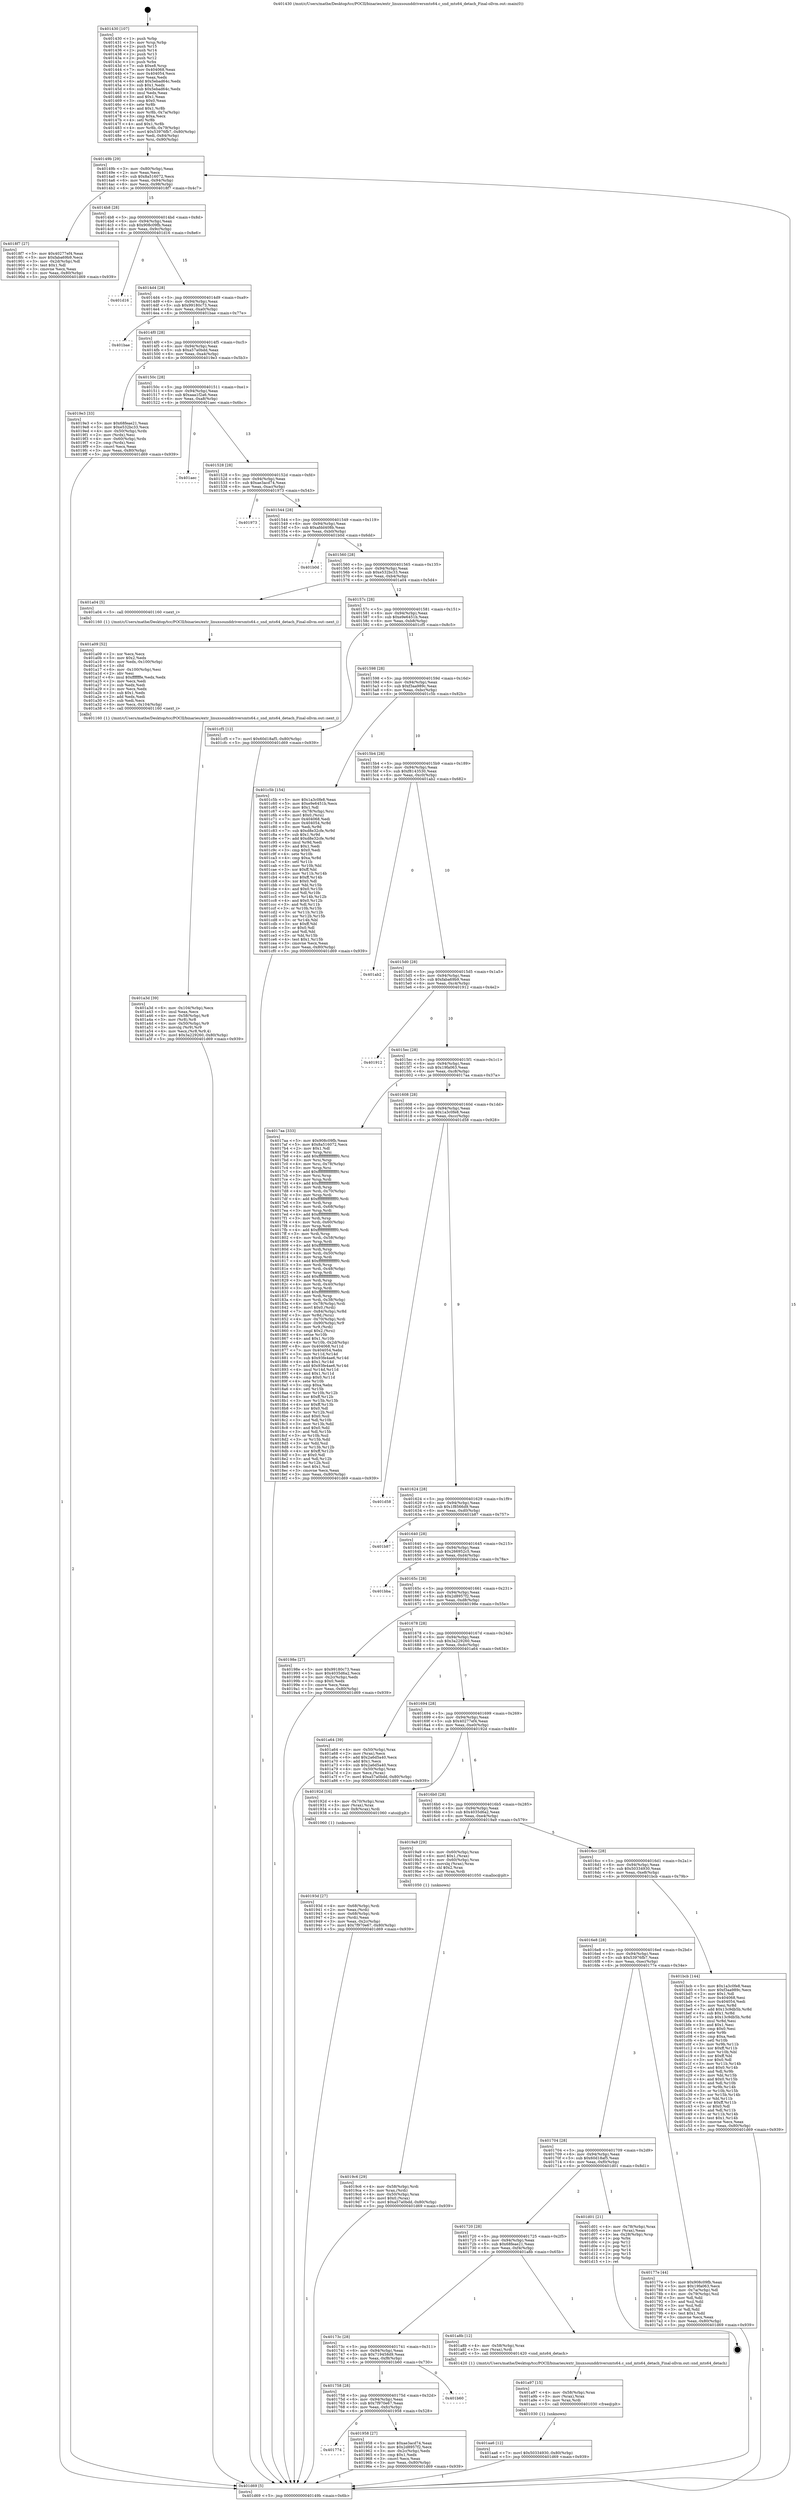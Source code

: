 digraph "0x401430" {
  label = "0x401430 (/mnt/c/Users/mathe/Desktop/tcc/POCII/binaries/extr_linuxsounddriversmts64.c_snd_mts64_detach_Final-ollvm.out::main(0))"
  labelloc = "t"
  node[shape=record]

  Entry [label="",width=0.3,height=0.3,shape=circle,fillcolor=black,style=filled]
  "0x40149b" [label="{
     0x40149b [29]\l
     | [instrs]\l
     &nbsp;&nbsp;0x40149b \<+3\>: mov -0x80(%rbp),%eax\l
     &nbsp;&nbsp;0x40149e \<+2\>: mov %eax,%ecx\l
     &nbsp;&nbsp;0x4014a0 \<+6\>: sub $0x8a516072,%ecx\l
     &nbsp;&nbsp;0x4014a6 \<+6\>: mov %eax,-0x94(%rbp)\l
     &nbsp;&nbsp;0x4014ac \<+6\>: mov %ecx,-0x98(%rbp)\l
     &nbsp;&nbsp;0x4014b2 \<+6\>: je 00000000004018f7 \<main+0x4c7\>\l
  }"]
  "0x4018f7" [label="{
     0x4018f7 [27]\l
     | [instrs]\l
     &nbsp;&nbsp;0x4018f7 \<+5\>: mov $0x40277ef4,%eax\l
     &nbsp;&nbsp;0x4018fc \<+5\>: mov $0xfaba69b9,%ecx\l
     &nbsp;&nbsp;0x401901 \<+3\>: mov -0x2d(%rbp),%dl\l
     &nbsp;&nbsp;0x401904 \<+3\>: test $0x1,%dl\l
     &nbsp;&nbsp;0x401907 \<+3\>: cmovne %ecx,%eax\l
     &nbsp;&nbsp;0x40190a \<+3\>: mov %eax,-0x80(%rbp)\l
     &nbsp;&nbsp;0x40190d \<+5\>: jmp 0000000000401d69 \<main+0x939\>\l
  }"]
  "0x4014b8" [label="{
     0x4014b8 [28]\l
     | [instrs]\l
     &nbsp;&nbsp;0x4014b8 \<+5\>: jmp 00000000004014bd \<main+0x8d\>\l
     &nbsp;&nbsp;0x4014bd \<+6\>: mov -0x94(%rbp),%eax\l
     &nbsp;&nbsp;0x4014c3 \<+5\>: sub $0x908c09fb,%eax\l
     &nbsp;&nbsp;0x4014c8 \<+6\>: mov %eax,-0x9c(%rbp)\l
     &nbsp;&nbsp;0x4014ce \<+6\>: je 0000000000401d16 \<main+0x8e6\>\l
  }"]
  Exit [label="",width=0.3,height=0.3,shape=circle,fillcolor=black,style=filled,peripheries=2]
  "0x401d16" [label="{
     0x401d16\l
  }", style=dashed]
  "0x4014d4" [label="{
     0x4014d4 [28]\l
     | [instrs]\l
     &nbsp;&nbsp;0x4014d4 \<+5\>: jmp 00000000004014d9 \<main+0xa9\>\l
     &nbsp;&nbsp;0x4014d9 \<+6\>: mov -0x94(%rbp),%eax\l
     &nbsp;&nbsp;0x4014df \<+5\>: sub $0x99180c73,%eax\l
     &nbsp;&nbsp;0x4014e4 \<+6\>: mov %eax,-0xa0(%rbp)\l
     &nbsp;&nbsp;0x4014ea \<+6\>: je 0000000000401bae \<main+0x77e\>\l
  }"]
  "0x401aa6" [label="{
     0x401aa6 [12]\l
     | [instrs]\l
     &nbsp;&nbsp;0x401aa6 \<+7\>: movl $0x50334930,-0x80(%rbp)\l
     &nbsp;&nbsp;0x401aad \<+5\>: jmp 0000000000401d69 \<main+0x939\>\l
  }"]
  "0x401bae" [label="{
     0x401bae\l
  }", style=dashed]
  "0x4014f0" [label="{
     0x4014f0 [28]\l
     | [instrs]\l
     &nbsp;&nbsp;0x4014f0 \<+5\>: jmp 00000000004014f5 \<main+0xc5\>\l
     &nbsp;&nbsp;0x4014f5 \<+6\>: mov -0x94(%rbp),%eax\l
     &nbsp;&nbsp;0x4014fb \<+5\>: sub $0xa57a0bdd,%eax\l
     &nbsp;&nbsp;0x401500 \<+6\>: mov %eax,-0xa4(%rbp)\l
     &nbsp;&nbsp;0x401506 \<+6\>: je 00000000004019e3 \<main+0x5b3\>\l
  }"]
  "0x401a97" [label="{
     0x401a97 [15]\l
     | [instrs]\l
     &nbsp;&nbsp;0x401a97 \<+4\>: mov -0x58(%rbp),%rax\l
     &nbsp;&nbsp;0x401a9b \<+3\>: mov (%rax),%rax\l
     &nbsp;&nbsp;0x401a9e \<+3\>: mov %rax,%rdi\l
     &nbsp;&nbsp;0x401aa1 \<+5\>: call 0000000000401030 \<free@plt\>\l
     | [calls]\l
     &nbsp;&nbsp;0x401030 \{1\} (unknown)\l
  }"]
  "0x4019e3" [label="{
     0x4019e3 [33]\l
     | [instrs]\l
     &nbsp;&nbsp;0x4019e3 \<+5\>: mov $0x68feae21,%eax\l
     &nbsp;&nbsp;0x4019e8 \<+5\>: mov $0xe532bc33,%ecx\l
     &nbsp;&nbsp;0x4019ed \<+4\>: mov -0x50(%rbp),%rdx\l
     &nbsp;&nbsp;0x4019f1 \<+2\>: mov (%rdx),%esi\l
     &nbsp;&nbsp;0x4019f3 \<+4\>: mov -0x60(%rbp),%rdx\l
     &nbsp;&nbsp;0x4019f7 \<+2\>: cmp (%rdx),%esi\l
     &nbsp;&nbsp;0x4019f9 \<+3\>: cmovl %ecx,%eax\l
     &nbsp;&nbsp;0x4019fc \<+3\>: mov %eax,-0x80(%rbp)\l
     &nbsp;&nbsp;0x4019ff \<+5\>: jmp 0000000000401d69 \<main+0x939\>\l
  }"]
  "0x40150c" [label="{
     0x40150c [28]\l
     | [instrs]\l
     &nbsp;&nbsp;0x40150c \<+5\>: jmp 0000000000401511 \<main+0xe1\>\l
     &nbsp;&nbsp;0x401511 \<+6\>: mov -0x94(%rbp),%eax\l
     &nbsp;&nbsp;0x401517 \<+5\>: sub $0xaaa1f2a6,%eax\l
     &nbsp;&nbsp;0x40151c \<+6\>: mov %eax,-0xa8(%rbp)\l
     &nbsp;&nbsp;0x401522 \<+6\>: je 0000000000401aec \<main+0x6bc\>\l
  }"]
  "0x401a3d" [label="{
     0x401a3d [39]\l
     | [instrs]\l
     &nbsp;&nbsp;0x401a3d \<+6\>: mov -0x104(%rbp),%ecx\l
     &nbsp;&nbsp;0x401a43 \<+3\>: imul %eax,%ecx\l
     &nbsp;&nbsp;0x401a46 \<+4\>: mov -0x58(%rbp),%r8\l
     &nbsp;&nbsp;0x401a4a \<+3\>: mov (%r8),%r8\l
     &nbsp;&nbsp;0x401a4d \<+4\>: mov -0x50(%rbp),%r9\l
     &nbsp;&nbsp;0x401a51 \<+3\>: movslq (%r9),%r9\l
     &nbsp;&nbsp;0x401a54 \<+4\>: mov %ecx,(%r8,%r9,4)\l
     &nbsp;&nbsp;0x401a58 \<+7\>: movl $0x3a229260,-0x80(%rbp)\l
     &nbsp;&nbsp;0x401a5f \<+5\>: jmp 0000000000401d69 \<main+0x939\>\l
  }"]
  "0x401aec" [label="{
     0x401aec\l
  }", style=dashed]
  "0x401528" [label="{
     0x401528 [28]\l
     | [instrs]\l
     &nbsp;&nbsp;0x401528 \<+5\>: jmp 000000000040152d \<main+0xfd\>\l
     &nbsp;&nbsp;0x40152d \<+6\>: mov -0x94(%rbp),%eax\l
     &nbsp;&nbsp;0x401533 \<+5\>: sub $0xae3acd74,%eax\l
     &nbsp;&nbsp;0x401538 \<+6\>: mov %eax,-0xac(%rbp)\l
     &nbsp;&nbsp;0x40153e \<+6\>: je 0000000000401973 \<main+0x543\>\l
  }"]
  "0x401a09" [label="{
     0x401a09 [52]\l
     | [instrs]\l
     &nbsp;&nbsp;0x401a09 \<+2\>: xor %ecx,%ecx\l
     &nbsp;&nbsp;0x401a0b \<+5\>: mov $0x2,%edx\l
     &nbsp;&nbsp;0x401a10 \<+6\>: mov %edx,-0x100(%rbp)\l
     &nbsp;&nbsp;0x401a16 \<+1\>: cltd\l
     &nbsp;&nbsp;0x401a17 \<+6\>: mov -0x100(%rbp),%esi\l
     &nbsp;&nbsp;0x401a1d \<+2\>: idiv %esi\l
     &nbsp;&nbsp;0x401a1f \<+6\>: imul $0xfffffffe,%edx,%edx\l
     &nbsp;&nbsp;0x401a25 \<+2\>: mov %ecx,%edi\l
     &nbsp;&nbsp;0x401a27 \<+2\>: sub %edx,%edi\l
     &nbsp;&nbsp;0x401a29 \<+2\>: mov %ecx,%edx\l
     &nbsp;&nbsp;0x401a2b \<+3\>: sub $0x1,%edx\l
     &nbsp;&nbsp;0x401a2e \<+2\>: add %edx,%edi\l
     &nbsp;&nbsp;0x401a30 \<+2\>: sub %edi,%ecx\l
     &nbsp;&nbsp;0x401a32 \<+6\>: mov %ecx,-0x104(%rbp)\l
     &nbsp;&nbsp;0x401a38 \<+5\>: call 0000000000401160 \<next_i\>\l
     | [calls]\l
     &nbsp;&nbsp;0x401160 \{1\} (/mnt/c/Users/mathe/Desktop/tcc/POCII/binaries/extr_linuxsounddriversmts64.c_snd_mts64_detach_Final-ollvm.out::next_i)\l
  }"]
  "0x401973" [label="{
     0x401973\l
  }", style=dashed]
  "0x401544" [label="{
     0x401544 [28]\l
     | [instrs]\l
     &nbsp;&nbsp;0x401544 \<+5\>: jmp 0000000000401549 \<main+0x119\>\l
     &nbsp;&nbsp;0x401549 \<+6\>: mov -0x94(%rbp),%eax\l
     &nbsp;&nbsp;0x40154f \<+5\>: sub $0xafdd408b,%eax\l
     &nbsp;&nbsp;0x401554 \<+6\>: mov %eax,-0xb0(%rbp)\l
     &nbsp;&nbsp;0x40155a \<+6\>: je 0000000000401b0d \<main+0x6dd\>\l
  }"]
  "0x4019c6" [label="{
     0x4019c6 [29]\l
     | [instrs]\l
     &nbsp;&nbsp;0x4019c6 \<+4\>: mov -0x58(%rbp),%rdi\l
     &nbsp;&nbsp;0x4019ca \<+3\>: mov %rax,(%rdi)\l
     &nbsp;&nbsp;0x4019cd \<+4\>: mov -0x50(%rbp),%rax\l
     &nbsp;&nbsp;0x4019d1 \<+6\>: movl $0x0,(%rax)\l
     &nbsp;&nbsp;0x4019d7 \<+7\>: movl $0xa57a0bdd,-0x80(%rbp)\l
     &nbsp;&nbsp;0x4019de \<+5\>: jmp 0000000000401d69 \<main+0x939\>\l
  }"]
  "0x401b0d" [label="{
     0x401b0d\l
  }", style=dashed]
  "0x401560" [label="{
     0x401560 [28]\l
     | [instrs]\l
     &nbsp;&nbsp;0x401560 \<+5\>: jmp 0000000000401565 \<main+0x135\>\l
     &nbsp;&nbsp;0x401565 \<+6\>: mov -0x94(%rbp),%eax\l
     &nbsp;&nbsp;0x40156b \<+5\>: sub $0xe532bc33,%eax\l
     &nbsp;&nbsp;0x401570 \<+6\>: mov %eax,-0xb4(%rbp)\l
     &nbsp;&nbsp;0x401576 \<+6\>: je 0000000000401a04 \<main+0x5d4\>\l
  }"]
  "0x401774" [label="{
     0x401774\l
  }", style=dashed]
  "0x401a04" [label="{
     0x401a04 [5]\l
     | [instrs]\l
     &nbsp;&nbsp;0x401a04 \<+5\>: call 0000000000401160 \<next_i\>\l
     | [calls]\l
     &nbsp;&nbsp;0x401160 \{1\} (/mnt/c/Users/mathe/Desktop/tcc/POCII/binaries/extr_linuxsounddriversmts64.c_snd_mts64_detach_Final-ollvm.out::next_i)\l
  }"]
  "0x40157c" [label="{
     0x40157c [28]\l
     | [instrs]\l
     &nbsp;&nbsp;0x40157c \<+5\>: jmp 0000000000401581 \<main+0x151\>\l
     &nbsp;&nbsp;0x401581 \<+6\>: mov -0x94(%rbp),%eax\l
     &nbsp;&nbsp;0x401587 \<+5\>: sub $0xe9e6451b,%eax\l
     &nbsp;&nbsp;0x40158c \<+6\>: mov %eax,-0xb8(%rbp)\l
     &nbsp;&nbsp;0x401592 \<+6\>: je 0000000000401cf5 \<main+0x8c5\>\l
  }"]
  "0x401958" [label="{
     0x401958 [27]\l
     | [instrs]\l
     &nbsp;&nbsp;0x401958 \<+5\>: mov $0xae3acd74,%eax\l
     &nbsp;&nbsp;0x40195d \<+5\>: mov $0x2d8957f2,%ecx\l
     &nbsp;&nbsp;0x401962 \<+3\>: mov -0x2c(%rbp),%edx\l
     &nbsp;&nbsp;0x401965 \<+3\>: cmp $0x1,%edx\l
     &nbsp;&nbsp;0x401968 \<+3\>: cmovl %ecx,%eax\l
     &nbsp;&nbsp;0x40196b \<+3\>: mov %eax,-0x80(%rbp)\l
     &nbsp;&nbsp;0x40196e \<+5\>: jmp 0000000000401d69 \<main+0x939\>\l
  }"]
  "0x401cf5" [label="{
     0x401cf5 [12]\l
     | [instrs]\l
     &nbsp;&nbsp;0x401cf5 \<+7\>: movl $0x60d18af5,-0x80(%rbp)\l
     &nbsp;&nbsp;0x401cfc \<+5\>: jmp 0000000000401d69 \<main+0x939\>\l
  }"]
  "0x401598" [label="{
     0x401598 [28]\l
     | [instrs]\l
     &nbsp;&nbsp;0x401598 \<+5\>: jmp 000000000040159d \<main+0x16d\>\l
     &nbsp;&nbsp;0x40159d \<+6\>: mov -0x94(%rbp),%eax\l
     &nbsp;&nbsp;0x4015a3 \<+5\>: sub $0xf3aa989c,%eax\l
     &nbsp;&nbsp;0x4015a8 \<+6\>: mov %eax,-0xbc(%rbp)\l
     &nbsp;&nbsp;0x4015ae \<+6\>: je 0000000000401c5b \<main+0x82b\>\l
  }"]
  "0x401758" [label="{
     0x401758 [28]\l
     | [instrs]\l
     &nbsp;&nbsp;0x401758 \<+5\>: jmp 000000000040175d \<main+0x32d\>\l
     &nbsp;&nbsp;0x40175d \<+6\>: mov -0x94(%rbp),%eax\l
     &nbsp;&nbsp;0x401763 \<+5\>: sub $0x7f970e67,%eax\l
     &nbsp;&nbsp;0x401768 \<+6\>: mov %eax,-0xfc(%rbp)\l
     &nbsp;&nbsp;0x40176e \<+6\>: je 0000000000401958 \<main+0x528\>\l
  }"]
  "0x401c5b" [label="{
     0x401c5b [154]\l
     | [instrs]\l
     &nbsp;&nbsp;0x401c5b \<+5\>: mov $0x1a3c0fe8,%eax\l
     &nbsp;&nbsp;0x401c60 \<+5\>: mov $0xe9e6451b,%ecx\l
     &nbsp;&nbsp;0x401c65 \<+2\>: mov $0x1,%dl\l
     &nbsp;&nbsp;0x401c67 \<+4\>: mov -0x78(%rbp),%rsi\l
     &nbsp;&nbsp;0x401c6b \<+6\>: movl $0x0,(%rsi)\l
     &nbsp;&nbsp;0x401c71 \<+7\>: mov 0x404068,%edi\l
     &nbsp;&nbsp;0x401c78 \<+8\>: mov 0x404054,%r8d\l
     &nbsp;&nbsp;0x401c80 \<+3\>: mov %edi,%r9d\l
     &nbsp;&nbsp;0x401c83 \<+7\>: sub $0xd8e32cfe,%r9d\l
     &nbsp;&nbsp;0x401c8a \<+4\>: sub $0x1,%r9d\l
     &nbsp;&nbsp;0x401c8e \<+7\>: add $0xd8e32cfe,%r9d\l
     &nbsp;&nbsp;0x401c95 \<+4\>: imul %r9d,%edi\l
     &nbsp;&nbsp;0x401c99 \<+3\>: and $0x1,%edi\l
     &nbsp;&nbsp;0x401c9c \<+3\>: cmp $0x0,%edi\l
     &nbsp;&nbsp;0x401c9f \<+4\>: sete %r10b\l
     &nbsp;&nbsp;0x401ca3 \<+4\>: cmp $0xa,%r8d\l
     &nbsp;&nbsp;0x401ca7 \<+4\>: setl %r11b\l
     &nbsp;&nbsp;0x401cab \<+3\>: mov %r10b,%bl\l
     &nbsp;&nbsp;0x401cae \<+3\>: xor $0xff,%bl\l
     &nbsp;&nbsp;0x401cb1 \<+3\>: mov %r11b,%r14b\l
     &nbsp;&nbsp;0x401cb4 \<+4\>: xor $0xff,%r14b\l
     &nbsp;&nbsp;0x401cb8 \<+3\>: xor $0x0,%dl\l
     &nbsp;&nbsp;0x401cbb \<+3\>: mov %bl,%r15b\l
     &nbsp;&nbsp;0x401cbe \<+4\>: and $0x0,%r15b\l
     &nbsp;&nbsp;0x401cc2 \<+3\>: and %dl,%r10b\l
     &nbsp;&nbsp;0x401cc5 \<+3\>: mov %r14b,%r12b\l
     &nbsp;&nbsp;0x401cc8 \<+4\>: and $0x0,%r12b\l
     &nbsp;&nbsp;0x401ccc \<+3\>: and %dl,%r11b\l
     &nbsp;&nbsp;0x401ccf \<+3\>: or %r10b,%r15b\l
     &nbsp;&nbsp;0x401cd2 \<+3\>: or %r11b,%r12b\l
     &nbsp;&nbsp;0x401cd5 \<+3\>: xor %r12b,%r15b\l
     &nbsp;&nbsp;0x401cd8 \<+3\>: or %r14b,%bl\l
     &nbsp;&nbsp;0x401cdb \<+3\>: xor $0xff,%bl\l
     &nbsp;&nbsp;0x401cde \<+3\>: or $0x0,%dl\l
     &nbsp;&nbsp;0x401ce1 \<+2\>: and %dl,%bl\l
     &nbsp;&nbsp;0x401ce3 \<+3\>: or %bl,%r15b\l
     &nbsp;&nbsp;0x401ce6 \<+4\>: test $0x1,%r15b\l
     &nbsp;&nbsp;0x401cea \<+3\>: cmovne %ecx,%eax\l
     &nbsp;&nbsp;0x401ced \<+3\>: mov %eax,-0x80(%rbp)\l
     &nbsp;&nbsp;0x401cf0 \<+5\>: jmp 0000000000401d69 \<main+0x939\>\l
  }"]
  "0x4015b4" [label="{
     0x4015b4 [28]\l
     | [instrs]\l
     &nbsp;&nbsp;0x4015b4 \<+5\>: jmp 00000000004015b9 \<main+0x189\>\l
     &nbsp;&nbsp;0x4015b9 \<+6\>: mov -0x94(%rbp),%eax\l
     &nbsp;&nbsp;0x4015bf \<+5\>: sub $0xf8143530,%eax\l
     &nbsp;&nbsp;0x4015c4 \<+6\>: mov %eax,-0xc0(%rbp)\l
     &nbsp;&nbsp;0x4015ca \<+6\>: je 0000000000401ab2 \<main+0x682\>\l
  }"]
  "0x401b60" [label="{
     0x401b60\l
  }", style=dashed]
  "0x401ab2" [label="{
     0x401ab2\l
  }", style=dashed]
  "0x4015d0" [label="{
     0x4015d0 [28]\l
     | [instrs]\l
     &nbsp;&nbsp;0x4015d0 \<+5\>: jmp 00000000004015d5 \<main+0x1a5\>\l
     &nbsp;&nbsp;0x4015d5 \<+6\>: mov -0x94(%rbp),%eax\l
     &nbsp;&nbsp;0x4015db \<+5\>: sub $0xfaba69b9,%eax\l
     &nbsp;&nbsp;0x4015e0 \<+6\>: mov %eax,-0xc4(%rbp)\l
     &nbsp;&nbsp;0x4015e6 \<+6\>: je 0000000000401912 \<main+0x4e2\>\l
  }"]
  "0x40173c" [label="{
     0x40173c [28]\l
     | [instrs]\l
     &nbsp;&nbsp;0x40173c \<+5\>: jmp 0000000000401741 \<main+0x311\>\l
     &nbsp;&nbsp;0x401741 \<+6\>: mov -0x94(%rbp),%eax\l
     &nbsp;&nbsp;0x401747 \<+5\>: sub $0x719458d9,%eax\l
     &nbsp;&nbsp;0x40174c \<+6\>: mov %eax,-0xf8(%rbp)\l
     &nbsp;&nbsp;0x401752 \<+6\>: je 0000000000401b60 \<main+0x730\>\l
  }"]
  "0x401912" [label="{
     0x401912\l
  }", style=dashed]
  "0x4015ec" [label="{
     0x4015ec [28]\l
     | [instrs]\l
     &nbsp;&nbsp;0x4015ec \<+5\>: jmp 00000000004015f1 \<main+0x1c1\>\l
     &nbsp;&nbsp;0x4015f1 \<+6\>: mov -0x94(%rbp),%eax\l
     &nbsp;&nbsp;0x4015f7 \<+5\>: sub $0x19fa063,%eax\l
     &nbsp;&nbsp;0x4015fc \<+6\>: mov %eax,-0xc8(%rbp)\l
     &nbsp;&nbsp;0x401602 \<+6\>: je 00000000004017aa \<main+0x37a\>\l
  }"]
  "0x401a8b" [label="{
     0x401a8b [12]\l
     | [instrs]\l
     &nbsp;&nbsp;0x401a8b \<+4\>: mov -0x58(%rbp),%rax\l
     &nbsp;&nbsp;0x401a8f \<+3\>: mov (%rax),%rdi\l
     &nbsp;&nbsp;0x401a92 \<+5\>: call 0000000000401420 \<snd_mts64_detach\>\l
     | [calls]\l
     &nbsp;&nbsp;0x401420 \{1\} (/mnt/c/Users/mathe/Desktop/tcc/POCII/binaries/extr_linuxsounddriversmts64.c_snd_mts64_detach_Final-ollvm.out::snd_mts64_detach)\l
  }"]
  "0x4017aa" [label="{
     0x4017aa [333]\l
     | [instrs]\l
     &nbsp;&nbsp;0x4017aa \<+5\>: mov $0x908c09fb,%eax\l
     &nbsp;&nbsp;0x4017af \<+5\>: mov $0x8a516072,%ecx\l
     &nbsp;&nbsp;0x4017b4 \<+2\>: mov $0x1,%dl\l
     &nbsp;&nbsp;0x4017b6 \<+3\>: mov %rsp,%rsi\l
     &nbsp;&nbsp;0x4017b9 \<+4\>: add $0xfffffffffffffff0,%rsi\l
     &nbsp;&nbsp;0x4017bd \<+3\>: mov %rsi,%rsp\l
     &nbsp;&nbsp;0x4017c0 \<+4\>: mov %rsi,-0x78(%rbp)\l
     &nbsp;&nbsp;0x4017c4 \<+3\>: mov %rsp,%rsi\l
     &nbsp;&nbsp;0x4017c7 \<+4\>: add $0xfffffffffffffff0,%rsi\l
     &nbsp;&nbsp;0x4017cb \<+3\>: mov %rsi,%rsp\l
     &nbsp;&nbsp;0x4017ce \<+3\>: mov %rsp,%rdi\l
     &nbsp;&nbsp;0x4017d1 \<+4\>: add $0xfffffffffffffff0,%rdi\l
     &nbsp;&nbsp;0x4017d5 \<+3\>: mov %rdi,%rsp\l
     &nbsp;&nbsp;0x4017d8 \<+4\>: mov %rdi,-0x70(%rbp)\l
     &nbsp;&nbsp;0x4017dc \<+3\>: mov %rsp,%rdi\l
     &nbsp;&nbsp;0x4017df \<+4\>: add $0xfffffffffffffff0,%rdi\l
     &nbsp;&nbsp;0x4017e3 \<+3\>: mov %rdi,%rsp\l
     &nbsp;&nbsp;0x4017e6 \<+4\>: mov %rdi,-0x68(%rbp)\l
     &nbsp;&nbsp;0x4017ea \<+3\>: mov %rsp,%rdi\l
     &nbsp;&nbsp;0x4017ed \<+4\>: add $0xfffffffffffffff0,%rdi\l
     &nbsp;&nbsp;0x4017f1 \<+3\>: mov %rdi,%rsp\l
     &nbsp;&nbsp;0x4017f4 \<+4\>: mov %rdi,-0x60(%rbp)\l
     &nbsp;&nbsp;0x4017f8 \<+3\>: mov %rsp,%rdi\l
     &nbsp;&nbsp;0x4017fb \<+4\>: add $0xfffffffffffffff0,%rdi\l
     &nbsp;&nbsp;0x4017ff \<+3\>: mov %rdi,%rsp\l
     &nbsp;&nbsp;0x401802 \<+4\>: mov %rdi,-0x58(%rbp)\l
     &nbsp;&nbsp;0x401806 \<+3\>: mov %rsp,%rdi\l
     &nbsp;&nbsp;0x401809 \<+4\>: add $0xfffffffffffffff0,%rdi\l
     &nbsp;&nbsp;0x40180d \<+3\>: mov %rdi,%rsp\l
     &nbsp;&nbsp;0x401810 \<+4\>: mov %rdi,-0x50(%rbp)\l
     &nbsp;&nbsp;0x401814 \<+3\>: mov %rsp,%rdi\l
     &nbsp;&nbsp;0x401817 \<+4\>: add $0xfffffffffffffff0,%rdi\l
     &nbsp;&nbsp;0x40181b \<+3\>: mov %rdi,%rsp\l
     &nbsp;&nbsp;0x40181e \<+4\>: mov %rdi,-0x48(%rbp)\l
     &nbsp;&nbsp;0x401822 \<+3\>: mov %rsp,%rdi\l
     &nbsp;&nbsp;0x401825 \<+4\>: add $0xfffffffffffffff0,%rdi\l
     &nbsp;&nbsp;0x401829 \<+3\>: mov %rdi,%rsp\l
     &nbsp;&nbsp;0x40182c \<+4\>: mov %rdi,-0x40(%rbp)\l
     &nbsp;&nbsp;0x401830 \<+3\>: mov %rsp,%rdi\l
     &nbsp;&nbsp;0x401833 \<+4\>: add $0xfffffffffffffff0,%rdi\l
     &nbsp;&nbsp;0x401837 \<+3\>: mov %rdi,%rsp\l
     &nbsp;&nbsp;0x40183a \<+4\>: mov %rdi,-0x38(%rbp)\l
     &nbsp;&nbsp;0x40183e \<+4\>: mov -0x78(%rbp),%rdi\l
     &nbsp;&nbsp;0x401842 \<+6\>: movl $0x0,(%rdi)\l
     &nbsp;&nbsp;0x401848 \<+7\>: mov -0x84(%rbp),%r8d\l
     &nbsp;&nbsp;0x40184f \<+3\>: mov %r8d,(%rsi)\l
     &nbsp;&nbsp;0x401852 \<+4\>: mov -0x70(%rbp),%rdi\l
     &nbsp;&nbsp;0x401856 \<+7\>: mov -0x90(%rbp),%r9\l
     &nbsp;&nbsp;0x40185d \<+3\>: mov %r9,(%rdi)\l
     &nbsp;&nbsp;0x401860 \<+3\>: cmpl $0x2,(%rsi)\l
     &nbsp;&nbsp;0x401863 \<+4\>: setne %r10b\l
     &nbsp;&nbsp;0x401867 \<+4\>: and $0x1,%r10b\l
     &nbsp;&nbsp;0x40186b \<+4\>: mov %r10b,-0x2d(%rbp)\l
     &nbsp;&nbsp;0x40186f \<+8\>: mov 0x404068,%r11d\l
     &nbsp;&nbsp;0x401877 \<+7\>: mov 0x404054,%ebx\l
     &nbsp;&nbsp;0x40187e \<+3\>: mov %r11d,%r14d\l
     &nbsp;&nbsp;0x401881 \<+7\>: sub $0x93fe4ae6,%r14d\l
     &nbsp;&nbsp;0x401888 \<+4\>: sub $0x1,%r14d\l
     &nbsp;&nbsp;0x40188c \<+7\>: add $0x93fe4ae6,%r14d\l
     &nbsp;&nbsp;0x401893 \<+4\>: imul %r14d,%r11d\l
     &nbsp;&nbsp;0x401897 \<+4\>: and $0x1,%r11d\l
     &nbsp;&nbsp;0x40189b \<+4\>: cmp $0x0,%r11d\l
     &nbsp;&nbsp;0x40189f \<+4\>: sete %r10b\l
     &nbsp;&nbsp;0x4018a3 \<+3\>: cmp $0xa,%ebx\l
     &nbsp;&nbsp;0x4018a6 \<+4\>: setl %r15b\l
     &nbsp;&nbsp;0x4018aa \<+3\>: mov %r10b,%r12b\l
     &nbsp;&nbsp;0x4018ad \<+4\>: xor $0xff,%r12b\l
     &nbsp;&nbsp;0x4018b1 \<+3\>: mov %r15b,%r13b\l
     &nbsp;&nbsp;0x4018b4 \<+4\>: xor $0xff,%r13b\l
     &nbsp;&nbsp;0x4018b8 \<+3\>: xor $0x0,%dl\l
     &nbsp;&nbsp;0x4018bb \<+3\>: mov %r12b,%sil\l
     &nbsp;&nbsp;0x4018be \<+4\>: and $0x0,%sil\l
     &nbsp;&nbsp;0x4018c2 \<+3\>: and %dl,%r10b\l
     &nbsp;&nbsp;0x4018c5 \<+3\>: mov %r13b,%dil\l
     &nbsp;&nbsp;0x4018c8 \<+4\>: and $0x0,%dil\l
     &nbsp;&nbsp;0x4018cc \<+3\>: and %dl,%r15b\l
     &nbsp;&nbsp;0x4018cf \<+3\>: or %r10b,%sil\l
     &nbsp;&nbsp;0x4018d2 \<+3\>: or %r15b,%dil\l
     &nbsp;&nbsp;0x4018d5 \<+3\>: xor %dil,%sil\l
     &nbsp;&nbsp;0x4018d8 \<+3\>: or %r13b,%r12b\l
     &nbsp;&nbsp;0x4018db \<+4\>: xor $0xff,%r12b\l
     &nbsp;&nbsp;0x4018df \<+3\>: or $0x0,%dl\l
     &nbsp;&nbsp;0x4018e2 \<+3\>: and %dl,%r12b\l
     &nbsp;&nbsp;0x4018e5 \<+3\>: or %r12b,%sil\l
     &nbsp;&nbsp;0x4018e8 \<+4\>: test $0x1,%sil\l
     &nbsp;&nbsp;0x4018ec \<+3\>: cmovne %ecx,%eax\l
     &nbsp;&nbsp;0x4018ef \<+3\>: mov %eax,-0x80(%rbp)\l
     &nbsp;&nbsp;0x4018f2 \<+5\>: jmp 0000000000401d69 \<main+0x939\>\l
  }"]
  "0x401608" [label="{
     0x401608 [28]\l
     | [instrs]\l
     &nbsp;&nbsp;0x401608 \<+5\>: jmp 000000000040160d \<main+0x1dd\>\l
     &nbsp;&nbsp;0x40160d \<+6\>: mov -0x94(%rbp),%eax\l
     &nbsp;&nbsp;0x401613 \<+5\>: sub $0x1a3c0fe8,%eax\l
     &nbsp;&nbsp;0x401618 \<+6\>: mov %eax,-0xcc(%rbp)\l
     &nbsp;&nbsp;0x40161e \<+6\>: je 0000000000401d58 \<main+0x928\>\l
  }"]
  "0x401720" [label="{
     0x401720 [28]\l
     | [instrs]\l
     &nbsp;&nbsp;0x401720 \<+5\>: jmp 0000000000401725 \<main+0x2f5\>\l
     &nbsp;&nbsp;0x401725 \<+6\>: mov -0x94(%rbp),%eax\l
     &nbsp;&nbsp;0x40172b \<+5\>: sub $0x68feae21,%eax\l
     &nbsp;&nbsp;0x401730 \<+6\>: mov %eax,-0xf4(%rbp)\l
     &nbsp;&nbsp;0x401736 \<+6\>: je 0000000000401a8b \<main+0x65b\>\l
  }"]
  "0x401d58" [label="{
     0x401d58\l
  }", style=dashed]
  "0x401624" [label="{
     0x401624 [28]\l
     | [instrs]\l
     &nbsp;&nbsp;0x401624 \<+5\>: jmp 0000000000401629 \<main+0x1f9\>\l
     &nbsp;&nbsp;0x401629 \<+6\>: mov -0x94(%rbp),%eax\l
     &nbsp;&nbsp;0x40162f \<+5\>: sub $0x1f8566d9,%eax\l
     &nbsp;&nbsp;0x401634 \<+6\>: mov %eax,-0xd0(%rbp)\l
     &nbsp;&nbsp;0x40163a \<+6\>: je 0000000000401b87 \<main+0x757\>\l
  }"]
  "0x401d01" [label="{
     0x401d01 [21]\l
     | [instrs]\l
     &nbsp;&nbsp;0x401d01 \<+4\>: mov -0x78(%rbp),%rax\l
     &nbsp;&nbsp;0x401d05 \<+2\>: mov (%rax),%eax\l
     &nbsp;&nbsp;0x401d07 \<+4\>: lea -0x28(%rbp),%rsp\l
     &nbsp;&nbsp;0x401d0b \<+1\>: pop %rbx\l
     &nbsp;&nbsp;0x401d0c \<+2\>: pop %r12\l
     &nbsp;&nbsp;0x401d0e \<+2\>: pop %r13\l
     &nbsp;&nbsp;0x401d10 \<+2\>: pop %r14\l
     &nbsp;&nbsp;0x401d12 \<+2\>: pop %r15\l
     &nbsp;&nbsp;0x401d14 \<+1\>: pop %rbp\l
     &nbsp;&nbsp;0x401d15 \<+1\>: ret\l
  }"]
  "0x401b87" [label="{
     0x401b87\l
  }", style=dashed]
  "0x401640" [label="{
     0x401640 [28]\l
     | [instrs]\l
     &nbsp;&nbsp;0x401640 \<+5\>: jmp 0000000000401645 \<main+0x215\>\l
     &nbsp;&nbsp;0x401645 \<+6\>: mov -0x94(%rbp),%eax\l
     &nbsp;&nbsp;0x40164b \<+5\>: sub $0x266952c5,%eax\l
     &nbsp;&nbsp;0x401650 \<+6\>: mov %eax,-0xd4(%rbp)\l
     &nbsp;&nbsp;0x401656 \<+6\>: je 0000000000401bba \<main+0x78a\>\l
  }"]
  "0x40193d" [label="{
     0x40193d [27]\l
     | [instrs]\l
     &nbsp;&nbsp;0x40193d \<+4\>: mov -0x68(%rbp),%rdi\l
     &nbsp;&nbsp;0x401941 \<+2\>: mov %eax,(%rdi)\l
     &nbsp;&nbsp;0x401943 \<+4\>: mov -0x68(%rbp),%rdi\l
     &nbsp;&nbsp;0x401947 \<+2\>: mov (%rdi),%eax\l
     &nbsp;&nbsp;0x401949 \<+3\>: mov %eax,-0x2c(%rbp)\l
     &nbsp;&nbsp;0x40194c \<+7\>: movl $0x7f970e67,-0x80(%rbp)\l
     &nbsp;&nbsp;0x401953 \<+5\>: jmp 0000000000401d69 \<main+0x939\>\l
  }"]
  "0x401bba" [label="{
     0x401bba\l
  }", style=dashed]
  "0x40165c" [label="{
     0x40165c [28]\l
     | [instrs]\l
     &nbsp;&nbsp;0x40165c \<+5\>: jmp 0000000000401661 \<main+0x231\>\l
     &nbsp;&nbsp;0x401661 \<+6\>: mov -0x94(%rbp),%eax\l
     &nbsp;&nbsp;0x401667 \<+5\>: sub $0x2d8957f2,%eax\l
     &nbsp;&nbsp;0x40166c \<+6\>: mov %eax,-0xd8(%rbp)\l
     &nbsp;&nbsp;0x401672 \<+6\>: je 000000000040198e \<main+0x55e\>\l
  }"]
  "0x401430" [label="{
     0x401430 [107]\l
     | [instrs]\l
     &nbsp;&nbsp;0x401430 \<+1\>: push %rbp\l
     &nbsp;&nbsp;0x401431 \<+3\>: mov %rsp,%rbp\l
     &nbsp;&nbsp;0x401434 \<+2\>: push %r15\l
     &nbsp;&nbsp;0x401436 \<+2\>: push %r14\l
     &nbsp;&nbsp;0x401438 \<+2\>: push %r13\l
     &nbsp;&nbsp;0x40143a \<+2\>: push %r12\l
     &nbsp;&nbsp;0x40143c \<+1\>: push %rbx\l
     &nbsp;&nbsp;0x40143d \<+7\>: sub $0xe8,%rsp\l
     &nbsp;&nbsp;0x401444 \<+7\>: mov 0x404068,%eax\l
     &nbsp;&nbsp;0x40144b \<+7\>: mov 0x404054,%ecx\l
     &nbsp;&nbsp;0x401452 \<+2\>: mov %eax,%edx\l
     &nbsp;&nbsp;0x401454 \<+6\>: add $0x5ebad64c,%edx\l
     &nbsp;&nbsp;0x40145a \<+3\>: sub $0x1,%edx\l
     &nbsp;&nbsp;0x40145d \<+6\>: sub $0x5ebad64c,%edx\l
     &nbsp;&nbsp;0x401463 \<+3\>: imul %edx,%eax\l
     &nbsp;&nbsp;0x401466 \<+3\>: and $0x1,%eax\l
     &nbsp;&nbsp;0x401469 \<+3\>: cmp $0x0,%eax\l
     &nbsp;&nbsp;0x40146c \<+4\>: sete %r8b\l
     &nbsp;&nbsp;0x401470 \<+4\>: and $0x1,%r8b\l
     &nbsp;&nbsp;0x401474 \<+4\>: mov %r8b,-0x7a(%rbp)\l
     &nbsp;&nbsp;0x401478 \<+3\>: cmp $0xa,%ecx\l
     &nbsp;&nbsp;0x40147b \<+4\>: setl %r8b\l
     &nbsp;&nbsp;0x40147f \<+4\>: and $0x1,%r8b\l
     &nbsp;&nbsp;0x401483 \<+4\>: mov %r8b,-0x79(%rbp)\l
     &nbsp;&nbsp;0x401487 \<+7\>: movl $0x53976fb7,-0x80(%rbp)\l
     &nbsp;&nbsp;0x40148e \<+6\>: mov %edi,-0x84(%rbp)\l
     &nbsp;&nbsp;0x401494 \<+7\>: mov %rsi,-0x90(%rbp)\l
  }"]
  "0x40198e" [label="{
     0x40198e [27]\l
     | [instrs]\l
     &nbsp;&nbsp;0x40198e \<+5\>: mov $0x99180c73,%eax\l
     &nbsp;&nbsp;0x401993 \<+5\>: mov $0x4035d6a2,%ecx\l
     &nbsp;&nbsp;0x401998 \<+3\>: mov -0x2c(%rbp),%edx\l
     &nbsp;&nbsp;0x40199b \<+3\>: cmp $0x0,%edx\l
     &nbsp;&nbsp;0x40199e \<+3\>: cmove %ecx,%eax\l
     &nbsp;&nbsp;0x4019a1 \<+3\>: mov %eax,-0x80(%rbp)\l
     &nbsp;&nbsp;0x4019a4 \<+5\>: jmp 0000000000401d69 \<main+0x939\>\l
  }"]
  "0x401678" [label="{
     0x401678 [28]\l
     | [instrs]\l
     &nbsp;&nbsp;0x401678 \<+5\>: jmp 000000000040167d \<main+0x24d\>\l
     &nbsp;&nbsp;0x40167d \<+6\>: mov -0x94(%rbp),%eax\l
     &nbsp;&nbsp;0x401683 \<+5\>: sub $0x3a229260,%eax\l
     &nbsp;&nbsp;0x401688 \<+6\>: mov %eax,-0xdc(%rbp)\l
     &nbsp;&nbsp;0x40168e \<+6\>: je 0000000000401a64 \<main+0x634\>\l
  }"]
  "0x401d69" [label="{
     0x401d69 [5]\l
     | [instrs]\l
     &nbsp;&nbsp;0x401d69 \<+5\>: jmp 000000000040149b \<main+0x6b\>\l
  }"]
  "0x401a64" [label="{
     0x401a64 [39]\l
     | [instrs]\l
     &nbsp;&nbsp;0x401a64 \<+4\>: mov -0x50(%rbp),%rax\l
     &nbsp;&nbsp;0x401a68 \<+2\>: mov (%rax),%ecx\l
     &nbsp;&nbsp;0x401a6a \<+6\>: add $0x2a6d5a40,%ecx\l
     &nbsp;&nbsp;0x401a70 \<+3\>: add $0x1,%ecx\l
     &nbsp;&nbsp;0x401a73 \<+6\>: sub $0x2a6d5a40,%ecx\l
     &nbsp;&nbsp;0x401a79 \<+4\>: mov -0x50(%rbp),%rax\l
     &nbsp;&nbsp;0x401a7d \<+2\>: mov %ecx,(%rax)\l
     &nbsp;&nbsp;0x401a7f \<+7\>: movl $0xa57a0bdd,-0x80(%rbp)\l
     &nbsp;&nbsp;0x401a86 \<+5\>: jmp 0000000000401d69 \<main+0x939\>\l
  }"]
  "0x401694" [label="{
     0x401694 [28]\l
     | [instrs]\l
     &nbsp;&nbsp;0x401694 \<+5\>: jmp 0000000000401699 \<main+0x269\>\l
     &nbsp;&nbsp;0x401699 \<+6\>: mov -0x94(%rbp),%eax\l
     &nbsp;&nbsp;0x40169f \<+5\>: sub $0x40277ef4,%eax\l
     &nbsp;&nbsp;0x4016a4 \<+6\>: mov %eax,-0xe0(%rbp)\l
     &nbsp;&nbsp;0x4016aa \<+6\>: je 000000000040192d \<main+0x4fd\>\l
  }"]
  "0x401704" [label="{
     0x401704 [28]\l
     | [instrs]\l
     &nbsp;&nbsp;0x401704 \<+5\>: jmp 0000000000401709 \<main+0x2d9\>\l
     &nbsp;&nbsp;0x401709 \<+6\>: mov -0x94(%rbp),%eax\l
     &nbsp;&nbsp;0x40170f \<+5\>: sub $0x60d18af5,%eax\l
     &nbsp;&nbsp;0x401714 \<+6\>: mov %eax,-0xf0(%rbp)\l
     &nbsp;&nbsp;0x40171a \<+6\>: je 0000000000401d01 \<main+0x8d1\>\l
  }"]
  "0x40192d" [label="{
     0x40192d [16]\l
     | [instrs]\l
     &nbsp;&nbsp;0x40192d \<+4\>: mov -0x70(%rbp),%rax\l
     &nbsp;&nbsp;0x401931 \<+3\>: mov (%rax),%rax\l
     &nbsp;&nbsp;0x401934 \<+4\>: mov 0x8(%rax),%rdi\l
     &nbsp;&nbsp;0x401938 \<+5\>: call 0000000000401060 \<atoi@plt\>\l
     | [calls]\l
     &nbsp;&nbsp;0x401060 \{1\} (unknown)\l
  }"]
  "0x4016b0" [label="{
     0x4016b0 [28]\l
     | [instrs]\l
     &nbsp;&nbsp;0x4016b0 \<+5\>: jmp 00000000004016b5 \<main+0x285\>\l
     &nbsp;&nbsp;0x4016b5 \<+6\>: mov -0x94(%rbp),%eax\l
     &nbsp;&nbsp;0x4016bb \<+5\>: sub $0x4035d6a2,%eax\l
     &nbsp;&nbsp;0x4016c0 \<+6\>: mov %eax,-0xe4(%rbp)\l
     &nbsp;&nbsp;0x4016c6 \<+6\>: je 00000000004019a9 \<main+0x579\>\l
  }"]
  "0x40177e" [label="{
     0x40177e [44]\l
     | [instrs]\l
     &nbsp;&nbsp;0x40177e \<+5\>: mov $0x908c09fb,%eax\l
     &nbsp;&nbsp;0x401783 \<+5\>: mov $0x19fa063,%ecx\l
     &nbsp;&nbsp;0x401788 \<+3\>: mov -0x7a(%rbp),%dl\l
     &nbsp;&nbsp;0x40178b \<+4\>: mov -0x79(%rbp),%sil\l
     &nbsp;&nbsp;0x40178f \<+3\>: mov %dl,%dil\l
     &nbsp;&nbsp;0x401792 \<+3\>: and %sil,%dil\l
     &nbsp;&nbsp;0x401795 \<+3\>: xor %sil,%dl\l
     &nbsp;&nbsp;0x401798 \<+3\>: or %dl,%dil\l
     &nbsp;&nbsp;0x40179b \<+4\>: test $0x1,%dil\l
     &nbsp;&nbsp;0x40179f \<+3\>: cmovne %ecx,%eax\l
     &nbsp;&nbsp;0x4017a2 \<+3\>: mov %eax,-0x80(%rbp)\l
     &nbsp;&nbsp;0x4017a5 \<+5\>: jmp 0000000000401d69 \<main+0x939\>\l
  }"]
  "0x4019a9" [label="{
     0x4019a9 [29]\l
     | [instrs]\l
     &nbsp;&nbsp;0x4019a9 \<+4\>: mov -0x60(%rbp),%rax\l
     &nbsp;&nbsp;0x4019ad \<+6\>: movl $0x1,(%rax)\l
     &nbsp;&nbsp;0x4019b3 \<+4\>: mov -0x60(%rbp),%rax\l
     &nbsp;&nbsp;0x4019b7 \<+3\>: movslq (%rax),%rax\l
     &nbsp;&nbsp;0x4019ba \<+4\>: shl $0x2,%rax\l
     &nbsp;&nbsp;0x4019be \<+3\>: mov %rax,%rdi\l
     &nbsp;&nbsp;0x4019c1 \<+5\>: call 0000000000401050 \<malloc@plt\>\l
     | [calls]\l
     &nbsp;&nbsp;0x401050 \{1\} (unknown)\l
  }"]
  "0x4016cc" [label="{
     0x4016cc [28]\l
     | [instrs]\l
     &nbsp;&nbsp;0x4016cc \<+5\>: jmp 00000000004016d1 \<main+0x2a1\>\l
     &nbsp;&nbsp;0x4016d1 \<+6\>: mov -0x94(%rbp),%eax\l
     &nbsp;&nbsp;0x4016d7 \<+5\>: sub $0x50334930,%eax\l
     &nbsp;&nbsp;0x4016dc \<+6\>: mov %eax,-0xe8(%rbp)\l
     &nbsp;&nbsp;0x4016e2 \<+6\>: je 0000000000401bcb \<main+0x79b\>\l
  }"]
  "0x4016e8" [label="{
     0x4016e8 [28]\l
     | [instrs]\l
     &nbsp;&nbsp;0x4016e8 \<+5\>: jmp 00000000004016ed \<main+0x2bd\>\l
     &nbsp;&nbsp;0x4016ed \<+6\>: mov -0x94(%rbp),%eax\l
     &nbsp;&nbsp;0x4016f3 \<+5\>: sub $0x53976fb7,%eax\l
     &nbsp;&nbsp;0x4016f8 \<+6\>: mov %eax,-0xec(%rbp)\l
     &nbsp;&nbsp;0x4016fe \<+6\>: je 000000000040177e \<main+0x34e\>\l
  }"]
  "0x401bcb" [label="{
     0x401bcb [144]\l
     | [instrs]\l
     &nbsp;&nbsp;0x401bcb \<+5\>: mov $0x1a3c0fe8,%eax\l
     &nbsp;&nbsp;0x401bd0 \<+5\>: mov $0xf3aa989c,%ecx\l
     &nbsp;&nbsp;0x401bd5 \<+2\>: mov $0x1,%dl\l
     &nbsp;&nbsp;0x401bd7 \<+7\>: mov 0x404068,%esi\l
     &nbsp;&nbsp;0x401bde \<+7\>: mov 0x404054,%edi\l
     &nbsp;&nbsp;0x401be5 \<+3\>: mov %esi,%r8d\l
     &nbsp;&nbsp;0x401be8 \<+7\>: add $0x13c9db5b,%r8d\l
     &nbsp;&nbsp;0x401bef \<+4\>: sub $0x1,%r8d\l
     &nbsp;&nbsp;0x401bf3 \<+7\>: sub $0x13c9db5b,%r8d\l
     &nbsp;&nbsp;0x401bfa \<+4\>: imul %r8d,%esi\l
     &nbsp;&nbsp;0x401bfe \<+3\>: and $0x1,%esi\l
     &nbsp;&nbsp;0x401c01 \<+3\>: cmp $0x0,%esi\l
     &nbsp;&nbsp;0x401c04 \<+4\>: sete %r9b\l
     &nbsp;&nbsp;0x401c08 \<+3\>: cmp $0xa,%edi\l
     &nbsp;&nbsp;0x401c0b \<+4\>: setl %r10b\l
     &nbsp;&nbsp;0x401c0f \<+3\>: mov %r9b,%r11b\l
     &nbsp;&nbsp;0x401c12 \<+4\>: xor $0xff,%r11b\l
     &nbsp;&nbsp;0x401c16 \<+3\>: mov %r10b,%bl\l
     &nbsp;&nbsp;0x401c19 \<+3\>: xor $0xff,%bl\l
     &nbsp;&nbsp;0x401c1c \<+3\>: xor $0x0,%dl\l
     &nbsp;&nbsp;0x401c1f \<+3\>: mov %r11b,%r14b\l
     &nbsp;&nbsp;0x401c22 \<+4\>: and $0x0,%r14b\l
     &nbsp;&nbsp;0x401c26 \<+3\>: and %dl,%r9b\l
     &nbsp;&nbsp;0x401c29 \<+3\>: mov %bl,%r15b\l
     &nbsp;&nbsp;0x401c2c \<+4\>: and $0x0,%r15b\l
     &nbsp;&nbsp;0x401c30 \<+3\>: and %dl,%r10b\l
     &nbsp;&nbsp;0x401c33 \<+3\>: or %r9b,%r14b\l
     &nbsp;&nbsp;0x401c36 \<+3\>: or %r10b,%r15b\l
     &nbsp;&nbsp;0x401c39 \<+3\>: xor %r15b,%r14b\l
     &nbsp;&nbsp;0x401c3c \<+3\>: or %bl,%r11b\l
     &nbsp;&nbsp;0x401c3f \<+4\>: xor $0xff,%r11b\l
     &nbsp;&nbsp;0x401c43 \<+3\>: or $0x0,%dl\l
     &nbsp;&nbsp;0x401c46 \<+3\>: and %dl,%r11b\l
     &nbsp;&nbsp;0x401c49 \<+3\>: or %r11b,%r14b\l
     &nbsp;&nbsp;0x401c4c \<+4\>: test $0x1,%r14b\l
     &nbsp;&nbsp;0x401c50 \<+3\>: cmovne %ecx,%eax\l
     &nbsp;&nbsp;0x401c53 \<+3\>: mov %eax,-0x80(%rbp)\l
     &nbsp;&nbsp;0x401c56 \<+5\>: jmp 0000000000401d69 \<main+0x939\>\l
  }"]
  Entry -> "0x401430" [label=" 1"]
  "0x40149b" -> "0x4018f7" [label=" 1"]
  "0x40149b" -> "0x4014b8" [label=" 15"]
  "0x401d01" -> Exit [label=" 1"]
  "0x4014b8" -> "0x401d16" [label=" 0"]
  "0x4014b8" -> "0x4014d4" [label=" 15"]
  "0x401cf5" -> "0x401d69" [label=" 1"]
  "0x4014d4" -> "0x401bae" [label=" 0"]
  "0x4014d4" -> "0x4014f0" [label=" 15"]
  "0x401c5b" -> "0x401d69" [label=" 1"]
  "0x4014f0" -> "0x4019e3" [label=" 2"]
  "0x4014f0" -> "0x40150c" [label=" 13"]
  "0x401bcb" -> "0x401d69" [label=" 1"]
  "0x40150c" -> "0x401aec" [label=" 0"]
  "0x40150c" -> "0x401528" [label=" 13"]
  "0x401aa6" -> "0x401d69" [label=" 1"]
  "0x401528" -> "0x401973" [label=" 0"]
  "0x401528" -> "0x401544" [label=" 13"]
  "0x401a97" -> "0x401aa6" [label=" 1"]
  "0x401544" -> "0x401b0d" [label=" 0"]
  "0x401544" -> "0x401560" [label=" 13"]
  "0x401a8b" -> "0x401a97" [label=" 1"]
  "0x401560" -> "0x401a04" [label=" 1"]
  "0x401560" -> "0x40157c" [label=" 12"]
  "0x401a64" -> "0x401d69" [label=" 1"]
  "0x40157c" -> "0x401cf5" [label=" 1"]
  "0x40157c" -> "0x401598" [label=" 11"]
  "0x401a3d" -> "0x401d69" [label=" 1"]
  "0x401598" -> "0x401c5b" [label=" 1"]
  "0x401598" -> "0x4015b4" [label=" 10"]
  "0x401a04" -> "0x401a09" [label=" 1"]
  "0x4015b4" -> "0x401ab2" [label=" 0"]
  "0x4015b4" -> "0x4015d0" [label=" 10"]
  "0x4019e3" -> "0x401d69" [label=" 2"]
  "0x4015d0" -> "0x401912" [label=" 0"]
  "0x4015d0" -> "0x4015ec" [label=" 10"]
  "0x4019a9" -> "0x4019c6" [label=" 1"]
  "0x4015ec" -> "0x4017aa" [label=" 1"]
  "0x4015ec" -> "0x401608" [label=" 9"]
  "0x40198e" -> "0x401d69" [label=" 1"]
  "0x401608" -> "0x401d58" [label=" 0"]
  "0x401608" -> "0x401624" [label=" 9"]
  "0x401758" -> "0x401774" [label=" 0"]
  "0x401624" -> "0x401b87" [label=" 0"]
  "0x401624" -> "0x401640" [label=" 9"]
  "0x401758" -> "0x401958" [label=" 1"]
  "0x401640" -> "0x401bba" [label=" 0"]
  "0x401640" -> "0x40165c" [label=" 9"]
  "0x40173c" -> "0x401758" [label=" 1"]
  "0x40165c" -> "0x40198e" [label=" 1"]
  "0x40165c" -> "0x401678" [label=" 8"]
  "0x4019c6" -> "0x401d69" [label=" 1"]
  "0x401678" -> "0x401a64" [label=" 1"]
  "0x401678" -> "0x401694" [label=" 7"]
  "0x401720" -> "0x40173c" [label=" 1"]
  "0x401694" -> "0x40192d" [label=" 1"]
  "0x401694" -> "0x4016b0" [label=" 6"]
  "0x401720" -> "0x401a8b" [label=" 1"]
  "0x4016b0" -> "0x4019a9" [label=" 1"]
  "0x4016b0" -> "0x4016cc" [label=" 5"]
  "0x401958" -> "0x401d69" [label=" 1"]
  "0x4016cc" -> "0x401bcb" [label=" 1"]
  "0x4016cc" -> "0x4016e8" [label=" 4"]
  "0x401704" -> "0x401720" [label=" 2"]
  "0x4016e8" -> "0x40177e" [label=" 1"]
  "0x4016e8" -> "0x401704" [label=" 3"]
  "0x40177e" -> "0x401d69" [label=" 1"]
  "0x401430" -> "0x40149b" [label=" 1"]
  "0x401d69" -> "0x40149b" [label=" 15"]
  "0x40173c" -> "0x401b60" [label=" 0"]
  "0x4017aa" -> "0x401d69" [label=" 1"]
  "0x4018f7" -> "0x401d69" [label=" 1"]
  "0x40192d" -> "0x40193d" [label=" 1"]
  "0x40193d" -> "0x401d69" [label=" 1"]
  "0x401a09" -> "0x401a3d" [label=" 1"]
  "0x401704" -> "0x401d01" [label=" 1"]
}
